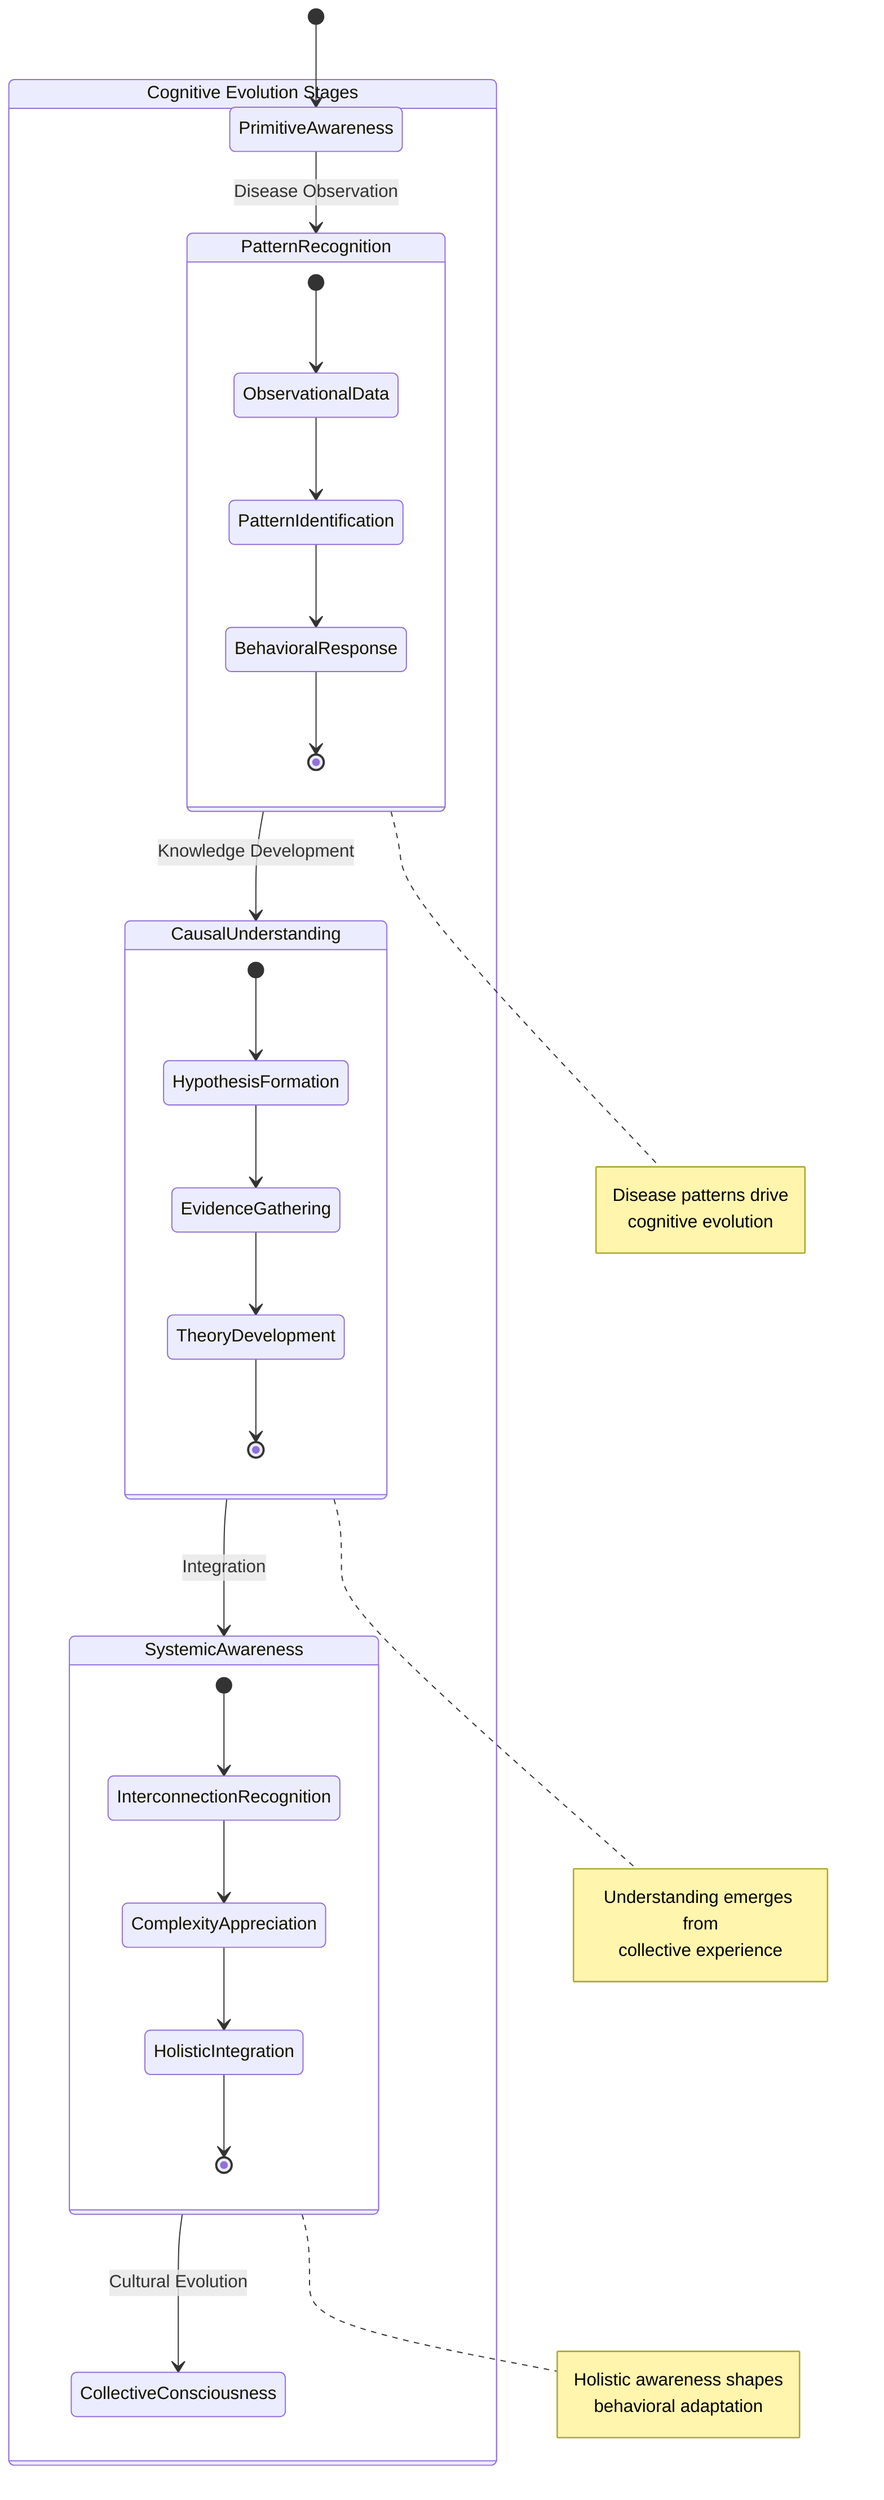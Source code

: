 stateDiagram-v2
    [*] --> PrimitiveAwareness

    state "Cognitive Evolution Stages" as CES {
        PrimitiveAwareness --> PatternRecognition: Disease Observation
        PatternRecognition --> CausalUnderstanding: Knowledge Development
        CausalUnderstanding --> SystemicAwareness: Integration
        SystemicAwareness --> CollectiveConsciousness: Cultural Evolution
    }

    state PatternRecognition {
        [*] --> ObservationalData
        ObservationalData --> PatternIdentification
        PatternIdentification --> BehavioralResponse
        BehavioralResponse --> [*]
    }

    state CausalUnderstanding {
        [*] --> HypothesisFormation
        HypothesisFormation --> EvidenceGathering
        EvidenceGathering --> TheoryDevelopment
        TheoryDevelopment --> [*]
    }

    state SystemicAwareness {
        [*] --> InterconnectionRecognition
        InterconnectionRecognition --> ComplexityAppreciation
        ComplexityAppreciation --> HolisticIntegration
        HolisticIntegration --> [*]
    }

    note right of PatternRecognition
        Disease patterns drive
        cognitive evolution
    end note

    note right of CausalUnderstanding
        Understanding emerges from
        collective experience
    end note

    note right of SystemicAwareness
        Holistic awareness shapes
        behavioral adaptation
    end note